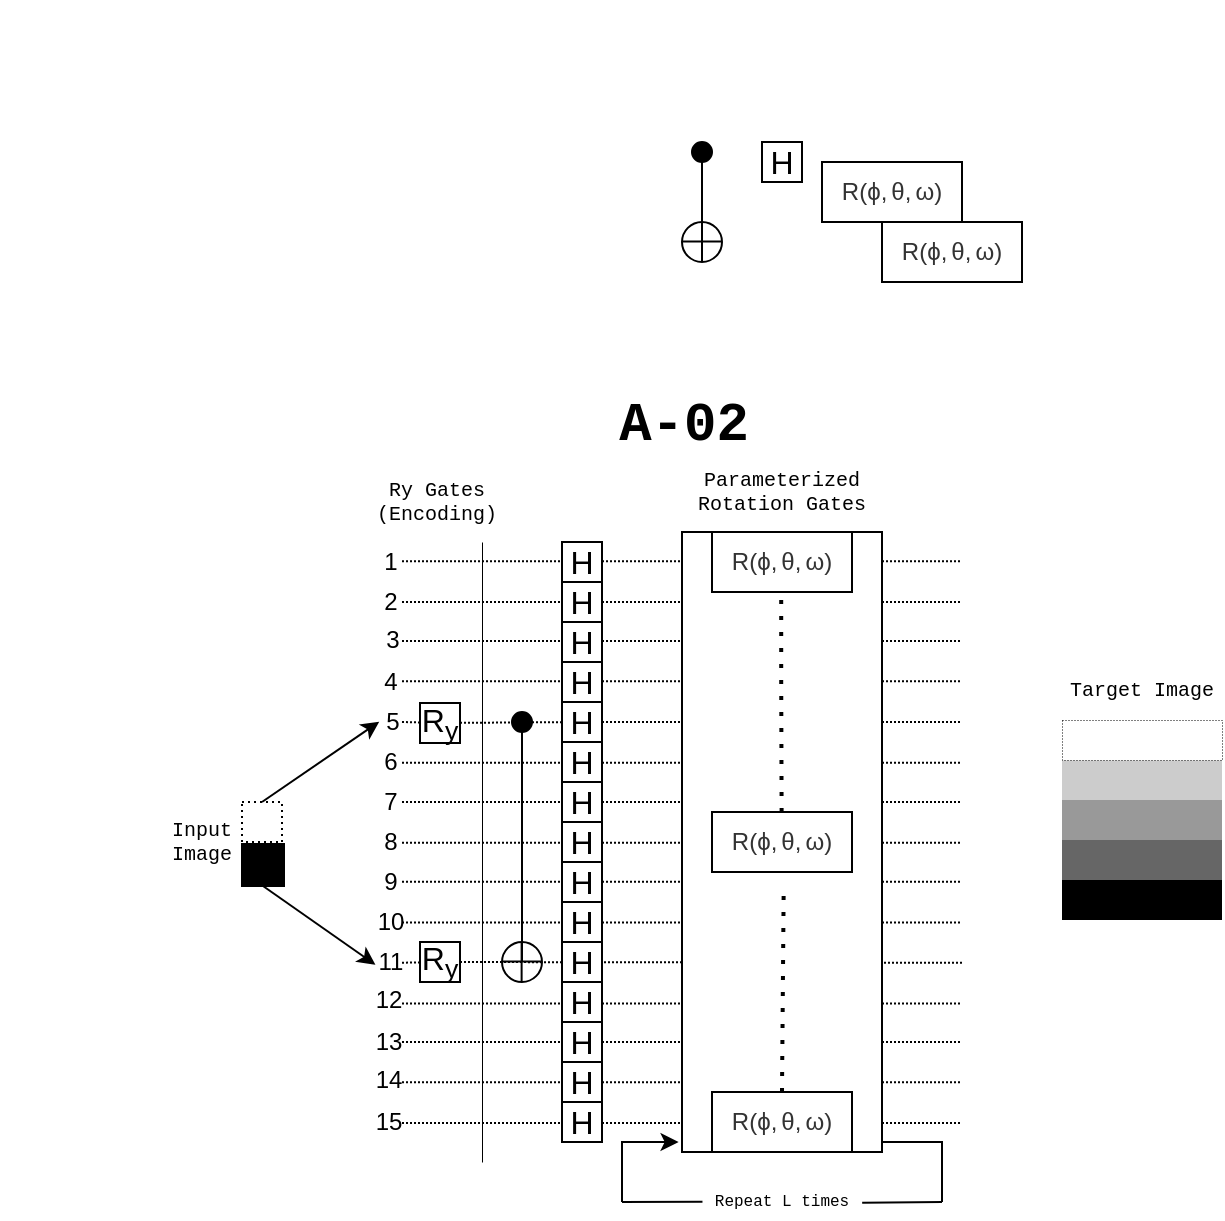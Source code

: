 <mxfile version="22.1.4" type="github">
  <diagram name="Page-1" id="3_SZhPXyhLZ41nryWoxp">
    <mxGraphModel dx="830" dy="563" grid="1" gridSize="10" guides="1" tooltips="1" connect="0" arrows="0" fold="1" page="1" pageScale="1" pageWidth="3300" pageHeight="2339" math="0" shadow="0">
      <root>
        <mxCell id="0" />
        <mxCell id="1" parent="0" />
        <mxCell id="hM2QUH2dccZRRM58M-V_-157" value="" style="endArrow=none;html=1;rounded=0;dashed=1;dashPattern=1 1;editable=0;movable=0;resizable=0;rotatable=0;deletable=0;locked=1;connectable=0;" edge="1" parent="1">
          <mxGeometry width="50" height="50" relative="1" as="geometry">
            <mxPoint x="200" y="339.6" as="sourcePoint" />
            <mxPoint x="480" y="339.6" as="targetPoint" />
          </mxGeometry>
        </mxCell>
        <mxCell id="hM2QUH2dccZRRM58M-V_-1" value="" style="whiteSpace=wrap;html=1;aspect=fixed;dashed=1;dashPattern=1 2;" vertex="1" parent="1">
          <mxGeometry x="120" y="400" width="20" height="20" as="geometry" />
        </mxCell>
        <mxCell id="hM2QUH2dccZRRM58M-V_-2" value="" style="whiteSpace=wrap;html=1;aspect=fixed;fillColor=#000000;" vertex="1" parent="1">
          <mxGeometry x="120" y="421" width="21" height="21" as="geometry" />
        </mxCell>
        <mxCell id="hM2QUH2dccZRRM58M-V_-11" value="" style="rounded=0;whiteSpace=wrap;html=1;fillColor=#666666;gradientColor=none;strokeColor=none;" vertex="1" parent="1">
          <mxGeometry x="530" y="419" width="80" height="20" as="geometry" />
        </mxCell>
        <mxCell id="hM2QUH2dccZRRM58M-V_-12" value="" style="rounded=0;whiteSpace=wrap;html=1;fillColor=#000000;strokeColor=none;" vertex="1" parent="1">
          <mxGeometry x="530" y="439" width="80" height="20" as="geometry" />
        </mxCell>
        <mxCell id="hM2QUH2dccZRRM58M-V_-13" value="" style="rounded=0;whiteSpace=wrap;html=1;fillColor=#999999;strokeColor=none;" vertex="1" parent="1">
          <mxGeometry x="530" y="399" width="80" height="20" as="geometry" />
        </mxCell>
        <mxCell id="hM2QUH2dccZRRM58M-V_-14" value="" style="rounded=0;whiteSpace=wrap;html=1;fillColor=#CCCCCC;strokeColor=none;" vertex="1" parent="1">
          <mxGeometry x="530" y="379" width="80" height="20" as="geometry" />
        </mxCell>
        <mxCell id="hM2QUH2dccZRRM58M-V_-15" value="" style="rounded=0;whiteSpace=wrap;html=1;fillColor=#FFFFFF;strokeColor=default;strokeWidth=0.5;dashed=1;dashPattern=1 2;" vertex="1" parent="1">
          <mxGeometry x="530" y="359" width="80" height="20" as="geometry" />
        </mxCell>
        <mxCell id="hM2QUH2dccZRRM58M-V_-16" value="" style="endArrow=none;html=1;rounded=0;dashed=1;dashPattern=1 1;editable=0;" edge="1" parent="1">
          <mxGeometry width="50" height="50" relative="1" as="geometry">
            <mxPoint x="200" y="279.63" as="sourcePoint" />
            <mxPoint x="480" y="279.63" as="targetPoint" />
          </mxGeometry>
        </mxCell>
        <mxCell id="hM2QUH2dccZRRM58M-V_-57" value="" style="endArrow=classic;html=1;rounded=0;exitX=0.5;exitY=0;exitDx=0;exitDy=0;entryX=-0.126;entryY=0.483;entryDx=0;entryDy=0;entryPerimeter=0;" edge="1" parent="1" source="hM2QUH2dccZRRM58M-V_-1" target="hM2QUH2dccZRRM58M-V_-140">
          <mxGeometry width="50" height="50" relative="1" as="geometry">
            <mxPoint x="130" y="334" as="sourcePoint" />
            <mxPoint x="200" y="360" as="targetPoint" />
          </mxGeometry>
        </mxCell>
        <mxCell id="hM2QUH2dccZRRM58M-V_-58" value="" style="endArrow=classic;html=1;rounded=0;exitX=0.5;exitY=1;exitDx=0;exitDy=0;entryX=-0.207;entryY=0.639;entryDx=0;entryDy=0;entryPerimeter=0;" edge="1" parent="1" source="hM2QUH2dccZRRM58M-V_-2" target="hM2QUH2dccZRRM58M-V_-146">
          <mxGeometry width="50" height="50" relative="1" as="geometry">
            <mxPoint x="140" y="344" as="sourcePoint" />
            <mxPoint x="190" y="480" as="targetPoint" />
          </mxGeometry>
        </mxCell>
        <mxCell id="hM2QUH2dccZRRM58M-V_-64" value="Ry Gates (Encoding)" style="text;html=1;strokeColor=none;fillColor=none;align=center;verticalAlign=middle;whiteSpace=wrap;rounded=0;fontSize=10;fontFamily=Courier New;" vertex="1" parent="1">
          <mxGeometry x="195" y="235" width="45" height="30" as="geometry" />
        </mxCell>
        <mxCell id="hM2QUH2dccZRRM58M-V_-71" value="" style="ellipse;whiteSpace=wrap;html=1;aspect=fixed;" vertex="1" parent="1">
          <mxGeometry x="NaN" y="NaN" width="NaN" height="10" as="geometry" />
        </mxCell>
        <mxCell id="hM2QUH2dccZRRM58M-V_-72" value="" style="ellipse;whiteSpace=wrap;html=1;aspect=fixed;fillColor=#000000;" vertex="1" parent="1">
          <mxGeometry x="255" y="355" width="10" height="10" as="geometry" />
        </mxCell>
        <mxCell id="hM2QUH2dccZRRM58M-V_-73" value="" style="ellipse;whiteSpace=wrap;html=1;aspect=fixed;" vertex="1" parent="1">
          <mxGeometry x="250" y="470" width="20" height="20" as="geometry" />
        </mxCell>
        <mxCell id="hM2QUH2dccZRRM58M-V_-74" value="" style="endArrow=none;html=1;rounded=0;dashed=1;dashPattern=1 1;editable=0;" edge="1" parent="1">
          <mxGeometry width="50" height="50" relative="1" as="geometry">
            <mxPoint x="200" y="300" as="sourcePoint" />
            <mxPoint x="480" y="300" as="targetPoint" />
          </mxGeometry>
        </mxCell>
        <mxCell id="hM2QUH2dccZRRM58M-V_-75" value="" style="endArrow=none;html=1;rounded=0;dashed=1;dashPattern=1 1;editable=0;" edge="1" parent="1">
          <mxGeometry width="50" height="50" relative="1" as="geometry">
            <mxPoint x="200" y="319.48" as="sourcePoint" />
            <mxPoint x="480" y="319.48" as="targetPoint" />
          </mxGeometry>
        </mxCell>
        <mxCell id="hM2QUH2dccZRRM58M-V_-81" value="" style="endArrow=none;html=1;rounded=0;dashed=1;dashPattern=1 1;editable=0;" edge="1" parent="1" source="hM2QUH2dccZRRM58M-V_-122">
          <mxGeometry width="50" height="50" relative="1" as="geometry">
            <mxPoint x="200" y="360" as="sourcePoint" />
            <mxPoint x="480" y="360" as="targetPoint" />
          </mxGeometry>
        </mxCell>
        <mxCell id="hM2QUH2dccZRRM58M-V_-82" value="" style="endArrow=none;html=1;rounded=0;dashed=1;dashPattern=1 1;editable=0;" edge="1" parent="1">
          <mxGeometry width="50" height="50" relative="1" as="geometry">
            <mxPoint x="200" y="380.37" as="sourcePoint" />
            <mxPoint x="480" y="380.37" as="targetPoint" />
          </mxGeometry>
        </mxCell>
        <mxCell id="hM2QUH2dccZRRM58M-V_-93" value="" style="endArrow=none;html=1;rounded=0;dashed=1;dashPattern=1 1;editable=0;" edge="1" parent="1">
          <mxGeometry width="50" height="50" relative="1" as="geometry">
            <mxPoint x="200" y="400" as="sourcePoint" />
            <mxPoint x="480" y="400" as="targetPoint" />
          </mxGeometry>
        </mxCell>
        <mxCell id="hM2QUH2dccZRRM58M-V_-94" value="" style="endArrow=none;html=1;rounded=0;dashed=1;dashPattern=1 1;editable=0;" edge="1" parent="1">
          <mxGeometry width="50" height="50" relative="1" as="geometry">
            <mxPoint x="200" y="420.37" as="sourcePoint" />
            <mxPoint x="480" y="420.37" as="targetPoint" />
          </mxGeometry>
        </mxCell>
        <mxCell id="hM2QUH2dccZRRM58M-V_-95" value="" style="endArrow=none;html=1;rounded=0;dashed=1;dashPattern=1 1;editable=0;" edge="1" parent="1">
          <mxGeometry width="50" height="50" relative="1" as="geometry">
            <mxPoint x="200" y="439.85" as="sourcePoint" />
            <mxPoint x="480" y="439.85" as="targetPoint" />
          </mxGeometry>
        </mxCell>
        <mxCell id="hM2QUH2dccZRRM58M-V_-96" value="" style="endArrow=none;html=1;rounded=0;dashed=1;dashPattern=1 1;editable=0;" edge="1" parent="1">
          <mxGeometry width="50" height="50" relative="1" as="geometry">
            <mxPoint x="200" y="460.22" as="sourcePoint" />
            <mxPoint x="480" y="460.22" as="targetPoint" />
          </mxGeometry>
        </mxCell>
        <mxCell id="hM2QUH2dccZRRM58M-V_-97" value="" style="endArrow=none;html=1;rounded=0;dashed=1;dashPattern=1 1;editable=0;" edge="1" parent="1" source="hM2QUH2dccZRRM58M-V_-153">
          <mxGeometry width="50" height="50" relative="1" as="geometry">
            <mxPoint x="200" y="480.37" as="sourcePoint" />
            <mxPoint x="480" y="480.37" as="targetPoint" />
          </mxGeometry>
        </mxCell>
        <mxCell id="hM2QUH2dccZRRM58M-V_-98" value="" style="endArrow=none;html=1;rounded=0;dashed=1;dashPattern=1 1;editable=0;" edge="1" parent="1">
          <mxGeometry width="50" height="50" relative="1" as="geometry">
            <mxPoint x="200" y="500.74" as="sourcePoint" />
            <mxPoint x="480" y="500.74" as="targetPoint" />
          </mxGeometry>
        </mxCell>
        <mxCell id="hM2QUH2dccZRRM58M-V_-99" value="" style="endArrow=none;html=1;rounded=0;dashed=1;dashPattern=1 1;editable=0;" edge="1" parent="1">
          <mxGeometry width="50" height="50" relative="1" as="geometry">
            <mxPoint x="200" y="520" as="sourcePoint" />
            <mxPoint x="480" y="520" as="targetPoint" />
          </mxGeometry>
        </mxCell>
        <mxCell id="hM2QUH2dccZRRM58M-V_-100" value="" style="endArrow=none;html=1;rounded=0;dashed=1;dashPattern=1 1;editable=0;" edge="1" parent="1">
          <mxGeometry width="50" height="50" relative="1" as="geometry">
            <mxPoint x="200" y="540.15" as="sourcePoint" />
            <mxPoint x="480" y="540.15" as="targetPoint" />
          </mxGeometry>
        </mxCell>
        <mxCell id="hM2QUH2dccZRRM58M-V_-101" value="" style="endArrow=none;html=1;rounded=0;dashed=1;dashPattern=1 1;editable=0;" edge="1" parent="1">
          <mxGeometry width="50" height="50" relative="1" as="geometry">
            <mxPoint x="200" y="560.52" as="sourcePoint" />
            <mxPoint x="480" y="560.52" as="targetPoint" />
          </mxGeometry>
        </mxCell>
        <mxCell id="hM2QUH2dccZRRM58M-V_-102" value="" style="endArrow=none;html=1;rounded=0;" edge="1" parent="1">
          <mxGeometry width="50" height="50" relative="1" as="geometry">
            <mxPoint x="250" y="479.8" as="sourcePoint" />
            <mxPoint x="270" y="479.8" as="targetPoint" />
          </mxGeometry>
        </mxCell>
        <mxCell id="hM2QUH2dccZRRM58M-V_-104" value="" style="endArrow=none;html=1;rounded=0;" edge="1" parent="1">
          <mxGeometry width="50" height="50" relative="1" as="geometry">
            <mxPoint x="259.81" y="490" as="sourcePoint" />
            <mxPoint x="259.81" y="470" as="targetPoint" />
          </mxGeometry>
        </mxCell>
        <mxCell id="hM2QUH2dccZRRM58M-V_-105" value="" style="endArrow=none;html=1;rounded=0;" edge="1" parent="1">
          <mxGeometry width="50" height="50" relative="1" as="geometry">
            <mxPoint x="260" y="480" as="sourcePoint" />
            <mxPoint x="260" y="365" as="targetPoint" />
          </mxGeometry>
        </mxCell>
        <mxCell id="hM2QUH2dccZRRM58M-V_-111" value="" style="ellipse;whiteSpace=wrap;html=1;aspect=fixed;fillColor=#000000;" vertex="1" parent="1">
          <mxGeometry x="345" y="70" width="10" height="10" as="geometry" />
        </mxCell>
        <mxCell id="hM2QUH2dccZRRM58M-V_-112" value="" style="ellipse;whiteSpace=wrap;html=1;aspect=fixed;" vertex="1" parent="1">
          <mxGeometry x="340" y="110" width="20" height="20" as="geometry" />
        </mxCell>
        <mxCell id="hM2QUH2dccZRRM58M-V_-113" value="" style="endArrow=none;html=1;rounded=0;" edge="1" parent="1">
          <mxGeometry width="50" height="50" relative="1" as="geometry">
            <mxPoint x="340" y="119.8" as="sourcePoint" />
            <mxPoint x="360" y="119.8" as="targetPoint" />
          </mxGeometry>
        </mxCell>
        <mxCell id="hM2QUH2dccZRRM58M-V_-114" value="" style="endArrow=none;html=1;rounded=0;" edge="1" parent="1">
          <mxGeometry width="50" height="50" relative="1" as="geometry">
            <mxPoint x="350" y="130" as="sourcePoint" />
            <mxPoint x="350" y="110" as="targetPoint" />
          </mxGeometry>
        </mxCell>
        <mxCell id="hM2QUH2dccZRRM58M-V_-115" value="" style="endArrow=none;html=1;rounded=0;" edge="1" parent="1" target="hM2QUH2dccZRRM58M-V_-111">
          <mxGeometry width="50" height="50" relative="1" as="geometry">
            <mxPoint x="350" y="110" as="sourcePoint" />
            <mxPoint x="370" y="90" as="targetPoint" />
          </mxGeometry>
        </mxCell>
        <mxCell id="hM2QUH2dccZRRM58M-V_-116" value="&lt;font style=&quot;font-size: 16px;&quot;&gt;H&lt;/font&gt;" style="whiteSpace=wrap;html=1;aspect=fixed;fontSize=16;" vertex="1" parent="1">
          <mxGeometry x="380" y="70" width="20" height="20" as="geometry" />
        </mxCell>
        <mxCell id="hM2QUH2dccZRRM58M-V_-117" value="&lt;font style=&quot;font-size: 16px;&quot;&gt;H&lt;/font&gt;" style="whiteSpace=wrap;html=1;aspect=fixed;fontSize=16;" vertex="1" parent="1">
          <mxGeometry x="280" y="270" width="20" height="20" as="geometry" />
        </mxCell>
        <mxCell id="hM2QUH2dccZRRM58M-V_-118" value="&lt;font style=&quot;font-size: 16px;&quot;&gt;H&lt;/font&gt;" style="whiteSpace=wrap;html=1;aspect=fixed;fontSize=16;" vertex="1" parent="1">
          <mxGeometry x="280" y="290" width="20" height="20" as="geometry" />
        </mxCell>
        <mxCell id="hM2QUH2dccZRRM58M-V_-119" value="&lt;font style=&quot;font-size: 16px;&quot;&gt;H&lt;/font&gt;" style="whiteSpace=wrap;html=1;aspect=fixed;fontSize=16;" vertex="1" parent="1">
          <mxGeometry x="280" y="310" width="20" height="20" as="geometry" />
        </mxCell>
        <mxCell id="hM2QUH2dccZRRM58M-V_-120" value="&lt;font style=&quot;font-size: 16px;&quot;&gt;H&lt;/font&gt;" style="whiteSpace=wrap;html=1;aspect=fixed;fontSize=16;" vertex="1" parent="1">
          <mxGeometry x="280" y="330" width="20" height="20" as="geometry" />
        </mxCell>
        <mxCell id="hM2QUH2dccZRRM58M-V_-121" value="&lt;font style=&quot;font-size: 16px;&quot;&gt;H&lt;/font&gt;" style="whiteSpace=wrap;html=1;aspect=fixed;fontSize=16;" vertex="1" parent="1">
          <mxGeometry x="280" y="370" width="20" height="20" as="geometry" />
        </mxCell>
        <mxCell id="hM2QUH2dccZRRM58M-V_-123" value="" style="endArrow=none;html=1;rounded=0;dashed=1;dashPattern=1 1;editable=0;" edge="1" parent="1" source="hM2QUH2dccZRRM58M-V_-151" target="hM2QUH2dccZRRM58M-V_-122">
          <mxGeometry width="50" height="50" relative="1" as="geometry">
            <mxPoint x="200" y="360" as="sourcePoint" />
            <mxPoint x="480" y="360" as="targetPoint" />
          </mxGeometry>
        </mxCell>
        <mxCell id="hM2QUH2dccZRRM58M-V_-122" value="&lt;font style=&quot;font-size: 16px;&quot;&gt;H&lt;/font&gt;" style="whiteSpace=wrap;html=1;aspect=fixed;fontSize=16;" vertex="1" parent="1">
          <mxGeometry x="280" y="350" width="20" height="20" as="geometry" />
        </mxCell>
        <mxCell id="hM2QUH2dccZRRM58M-V_-124" value="&lt;font style=&quot;font-size: 16px;&quot;&gt;H&lt;/font&gt;" style="whiteSpace=wrap;html=1;aspect=fixed;fontSize=16;" vertex="1" parent="1">
          <mxGeometry x="280" y="390" width="20" height="20" as="geometry" />
        </mxCell>
        <mxCell id="hM2QUH2dccZRRM58M-V_-125" value="&lt;font style=&quot;font-size: 16px;&quot;&gt;H&lt;/font&gt;" style="whiteSpace=wrap;html=1;aspect=fixed;fontSize=16;" vertex="1" parent="1">
          <mxGeometry x="280" y="410" width="20" height="20" as="geometry" />
        </mxCell>
        <mxCell id="hM2QUH2dccZRRM58M-V_-126" value="&lt;font style=&quot;font-size: 16px;&quot;&gt;H&lt;/font&gt;" style="whiteSpace=wrap;html=1;aspect=fixed;fontSize=16;" vertex="1" parent="1">
          <mxGeometry x="280" y="430" width="20" height="20" as="geometry" />
        </mxCell>
        <mxCell id="hM2QUH2dccZRRM58M-V_-127" value="&lt;font style=&quot;font-size: 16px;&quot;&gt;H&lt;/font&gt;" style="whiteSpace=wrap;html=1;aspect=fixed;fontSize=16;" vertex="1" parent="1">
          <mxGeometry x="280" y="450" width="20" height="20" as="geometry" />
        </mxCell>
        <mxCell id="hM2QUH2dccZRRM58M-V_-128" value="&lt;font style=&quot;font-size: 16px;&quot;&gt;H&lt;/font&gt;" style="whiteSpace=wrap;html=1;aspect=fixed;fontSize=16;" vertex="1" parent="1">
          <mxGeometry x="280" y="490" width="20" height="20" as="geometry" />
        </mxCell>
        <mxCell id="hM2QUH2dccZRRM58M-V_-129" value="&lt;font style=&quot;font-size: 16px;&quot;&gt;H&lt;/font&gt;" style="whiteSpace=wrap;html=1;aspect=fixed;fontSize=16;" vertex="1" parent="1">
          <mxGeometry x="280" y="470" width="20" height="20" as="geometry" />
        </mxCell>
        <mxCell id="hM2QUH2dccZRRM58M-V_-130" value="&lt;font style=&quot;font-size: 16px;&quot;&gt;H&lt;/font&gt;" style="whiteSpace=wrap;html=1;aspect=fixed;fontSize=16;" vertex="1" parent="1">
          <mxGeometry x="280" y="510" width="20" height="20" as="geometry" />
        </mxCell>
        <mxCell id="hM2QUH2dccZRRM58M-V_-131" value="&lt;font style=&quot;font-size: 16px;&quot;&gt;H&lt;/font&gt;" style="whiteSpace=wrap;html=1;aspect=fixed;fontSize=16;" vertex="1" parent="1">
          <mxGeometry x="280" y="550" width="20" height="20" as="geometry" />
        </mxCell>
        <mxCell id="hM2QUH2dccZRRM58M-V_-132" value="&lt;font style=&quot;font-size: 16px;&quot;&gt;H&lt;/font&gt;" style="whiteSpace=wrap;html=1;aspect=fixed;fontSize=16;" vertex="1" parent="1">
          <mxGeometry x="280" y="530" width="20" height="20" as="geometry" />
        </mxCell>
        <mxCell id="hM2QUH2dccZRRM58M-V_-133" value="" style="rounded=0;whiteSpace=wrap;html=1;" vertex="1" parent="1">
          <mxGeometry x="340" y="265" width="100" height="310" as="geometry" />
        </mxCell>
        <mxCell id="hM2QUH2dccZRRM58M-V_-134" value="Parameterized Rotation Gates" style="text;html=1;strokeColor=none;fillColor=none;align=center;verticalAlign=middle;whiteSpace=wrap;rounded=0;fontSize=10;fontFamily=Courier New;" vertex="1" parent="1">
          <mxGeometry x="340" y="230" width="100" height="30" as="geometry" />
        </mxCell>
        <mxCell id="hM2QUH2dccZRRM58M-V_-135" value="&lt;font face=&quot;Courier New&quot; style=&quot;font-size: 27px;&quot;&gt;A-02&lt;/font&gt;" style="text;html=1;strokeColor=none;fillColor=none;align=center;verticalAlign=middle;whiteSpace=wrap;rounded=0;fontStyle=1" vertex="1" parent="1">
          <mxGeometry x="201" y="197" width="280" height="30" as="geometry" />
        </mxCell>
        <mxCell id="hM2QUH2dccZRRM58M-V_-136" value="1" style="text;html=1;strokeColor=none;fillColor=none;align=center;verticalAlign=middle;whiteSpace=wrap;rounded=0;" vertex="1" parent="1">
          <mxGeometry x="189" y="275" width="11" height="10" as="geometry" />
        </mxCell>
        <mxCell id="hM2QUH2dccZRRM58M-V_-137" value="2" style="text;html=1;strokeColor=none;fillColor=none;align=center;verticalAlign=middle;whiteSpace=wrap;rounded=0;" vertex="1" parent="1">
          <mxGeometry x="189" y="295" width="11" height="10" as="geometry" />
        </mxCell>
        <mxCell id="hM2QUH2dccZRRM58M-V_-138" value="3" style="text;html=1;strokeColor=none;fillColor=none;align=center;verticalAlign=middle;whiteSpace=wrap;rounded=0;" vertex="1" parent="1">
          <mxGeometry x="190" y="314" width="11" height="10" as="geometry" />
        </mxCell>
        <mxCell id="hM2QUH2dccZRRM58M-V_-139" value="4" style="text;html=1;strokeColor=none;fillColor=none;align=center;verticalAlign=middle;whiteSpace=wrap;rounded=0;" vertex="1" parent="1">
          <mxGeometry x="189" y="335" width="11" height="10" as="geometry" />
        </mxCell>
        <mxCell id="hM2QUH2dccZRRM58M-V_-140" value="5" style="text;html=1;strokeColor=none;fillColor=none;align=center;verticalAlign=middle;whiteSpace=wrap;rounded=0;" vertex="1" parent="1">
          <mxGeometry x="190" y="355" width="11" height="10" as="geometry" />
        </mxCell>
        <mxCell id="hM2QUH2dccZRRM58M-V_-141" value="6" style="text;html=1;strokeColor=none;fillColor=none;align=center;verticalAlign=middle;whiteSpace=wrap;rounded=0;" vertex="1" parent="1">
          <mxGeometry x="189" y="375" width="11" height="10" as="geometry" />
        </mxCell>
        <mxCell id="hM2QUH2dccZRRM58M-V_-142" value="7" style="text;html=1;strokeColor=none;fillColor=none;align=center;verticalAlign=middle;whiteSpace=wrap;rounded=0;" vertex="1" parent="1">
          <mxGeometry x="189" y="395" width="11" height="10" as="geometry" />
        </mxCell>
        <mxCell id="hM2QUH2dccZRRM58M-V_-143" value="8" style="text;html=1;strokeColor=none;fillColor=none;align=center;verticalAlign=middle;whiteSpace=wrap;rounded=0;" vertex="1" parent="1">
          <mxGeometry x="189" y="415" width="11" height="10" as="geometry" />
        </mxCell>
        <mxCell id="hM2QUH2dccZRRM58M-V_-144" value="9" style="text;html=1;strokeColor=none;fillColor=none;align=center;verticalAlign=middle;whiteSpace=wrap;rounded=0;" vertex="1" parent="1">
          <mxGeometry x="189" y="435" width="11" height="10" as="geometry" />
        </mxCell>
        <mxCell id="hM2QUH2dccZRRM58M-V_-145" value="10" style="text;html=1;strokeColor=none;fillColor=none;align=center;verticalAlign=middle;whiteSpace=wrap;rounded=0;" vertex="1" parent="1">
          <mxGeometry x="189" y="455" width="11" height="10" as="geometry" />
        </mxCell>
        <mxCell id="hM2QUH2dccZRRM58M-V_-146" value="11" style="text;html=1;strokeColor=none;fillColor=none;align=center;verticalAlign=middle;whiteSpace=wrap;rounded=0;" vertex="1" parent="1">
          <mxGeometry x="189" y="475" width="11" height="10" as="geometry" />
        </mxCell>
        <mxCell id="hM2QUH2dccZRRM58M-V_-147" value="12" style="text;html=1;strokeColor=none;fillColor=none;align=center;verticalAlign=middle;whiteSpace=wrap;rounded=0;" vertex="1" parent="1">
          <mxGeometry x="188" y="494" width="11" height="10" as="geometry" />
        </mxCell>
        <mxCell id="hM2QUH2dccZRRM58M-V_-148" value="13" style="text;html=1;strokeColor=none;fillColor=none;align=center;verticalAlign=middle;whiteSpace=wrap;rounded=0;" vertex="1" parent="1">
          <mxGeometry x="188" y="515" width="11" height="10" as="geometry" />
        </mxCell>
        <mxCell id="hM2QUH2dccZRRM58M-V_-149" value="14" style="text;html=1;strokeColor=none;fillColor=none;align=center;verticalAlign=middle;whiteSpace=wrap;rounded=0;" vertex="1" parent="1">
          <mxGeometry x="188" y="534" width="11" height="10" as="geometry" />
        </mxCell>
        <mxCell id="hM2QUH2dccZRRM58M-V_-150" value="15" style="text;html=1;strokeColor=none;fillColor=none;align=center;verticalAlign=middle;whiteSpace=wrap;rounded=0;" vertex="1" parent="1">
          <mxGeometry x="188" y="555" width="11" height="10" as="geometry" />
        </mxCell>
        <mxCell id="hM2QUH2dccZRRM58M-V_-152" value="" style="endArrow=none;html=1;rounded=0;dashed=1;dashPattern=1 1;editable=0;" edge="1" parent="1" target="hM2QUH2dccZRRM58M-V_-151">
          <mxGeometry width="50" height="50" relative="1" as="geometry">
            <mxPoint x="200" y="360" as="sourcePoint" />
            <mxPoint x="334" y="360" as="targetPoint" />
          </mxGeometry>
        </mxCell>
        <mxCell id="hM2QUH2dccZRRM58M-V_-151" value="&lt;font style=&quot;font-size: 16px;&quot;&gt;R&lt;sub&gt;y&lt;/sub&gt;&lt;/font&gt;" style="whiteSpace=wrap;html=1;aspect=fixed;fontSize=16;" vertex="1" parent="1">
          <mxGeometry x="209" y="350.5" width="20" height="20" as="geometry" />
        </mxCell>
        <mxCell id="hM2QUH2dccZRRM58M-V_-154" value="" style="endArrow=none;html=1;rounded=0;dashed=1;dashPattern=1 1;editable=0;" edge="1" parent="1" target="hM2QUH2dccZRRM58M-V_-153">
          <mxGeometry width="50" height="50" relative="1" as="geometry">
            <mxPoint x="200" y="480.37" as="sourcePoint" />
            <mxPoint x="480" y="480.37" as="targetPoint" />
          </mxGeometry>
        </mxCell>
        <mxCell id="hM2QUH2dccZRRM58M-V_-153" value="&lt;font style=&quot;font-size: 16px;&quot;&gt;R&lt;sub&gt;y&lt;/sub&gt;&lt;/font&gt;" style="whiteSpace=wrap;html=1;aspect=fixed;fontSize=16;" vertex="1" parent="1">
          <mxGeometry x="209" y="470" width="20" height="20" as="geometry" />
        </mxCell>
        <mxCell id="hM2QUH2dccZRRM58M-V_-160" value="&lt;font style=&quot;font-size: 12px;&quot;&gt;&lt;span style=&quot;border-color: var(--border-color); font-family: Helvetica; font-style: normal; font-variant-ligatures: normal; font-variant-caps: normal; font-weight: 400; letter-spacing: normal; orphans: 2; text-indent: 0px; text-transform: none; widows: 2; word-spacing: 0px; -webkit-text-stroke-width: 0px; text-decoration-thickness: initial; text-decoration-style: initial; text-decoration-color: initial; display: inline-block; text-align: left; color: rgb(51, 51, 51); background-color: rgb(255, 255, 255); box-sizing: content-box !important;&quot; class=&quot;mjx-mo&quot; id=&quot;MJXc-Node-8&quot;&gt;&lt;span style=&quot;border-color: var(--border-color); display: block; padding-top: 0.451em; padding-bottom: 0.619em; box-sizing: content-box !important;&quot; class=&quot;mjx-char MJXc-TeX-main-R&quot;&gt;R(&lt;/span&gt;&lt;/span&gt;&lt;span style=&quot;border-color: var(--border-color); font-family: Helvetica; font-style: normal; font-variant-ligatures: normal; font-variant-caps: normal; font-weight: 400; letter-spacing: normal; orphans: 2; text-indent: 0px; text-transform: none; widows: 2; word-spacing: 0px; -webkit-text-stroke-width: 0px; text-decoration-thickness: initial; text-decoration-style: initial; text-decoration-color: initial; display: inline-block; text-align: left; color: rgb(51, 51, 51); background-color: rgb(255, 255, 255); box-sizing: content-box !important;&quot; class=&quot;mjx-mi&quot; id=&quot;MJXc-Node-9&quot;&gt;&lt;span style=&quot;border-color: var(--border-color); display: block; padding-top: 0.451em; padding-bottom: 0.507em; box-sizing: content-box !important;&quot; class=&quot;mjx-char MJXc-TeX-math-I&quot;&gt;ϕ&lt;/span&gt;&lt;/span&gt;&lt;span style=&quot;border-color: var(--border-color); font-family: Helvetica; font-style: normal; font-variant-ligatures: normal; font-variant-caps: normal; font-weight: 400; letter-spacing: normal; orphans: 2; text-indent: 0px; text-transform: none; widows: 2; word-spacing: 0px; -webkit-text-stroke-width: 0px; text-decoration-thickness: initial; text-decoration-style: initial; text-decoration-color: initial; display: inline-block; text-align: left; color: rgb(51, 51, 51); background-color: rgb(255, 255, 255); box-sizing: content-box !important;&quot; class=&quot;mjx-mo&quot; id=&quot;MJXc-Node-10&quot;&gt;&lt;span style=&quot;border-color: var(--border-color); display: block; margin-top: -0.165em; padding-bottom: 0.563em; box-sizing: content-box !important;&quot; class=&quot;mjx-char MJXc-TeX-main-R&quot;&gt;,&lt;/span&gt;&lt;/span&gt;&lt;span style=&quot;border-color: var(--border-color); font-family: Helvetica; font-style: normal; font-variant-ligatures: normal; font-variant-caps: normal; font-weight: 400; letter-spacing: normal; orphans: 2; text-indent: 0px; text-transform: none; widows: 2; word-spacing: 0px; -webkit-text-stroke-width: 0px; text-decoration-thickness: initial; text-decoration-style: initial; text-decoration-color: initial; display: inline-block; text-align: left; margin-left: 0.167em; color: rgb(51, 51, 51); background-color: rgb(255, 255, 255); box-sizing: content-box !important;&quot; class=&quot;mjx-mi MJXc-space1&quot; id=&quot;MJXc-Node-11&quot;&gt;&lt;span style=&quot;border-color: var(--border-color); display: block; padding-top: 0.507em; padding-bottom: 0.283em; box-sizing: content-box !important;&quot; class=&quot;mjx-char MJXc-TeX-math-I&quot;&gt;θ&lt;/span&gt;&lt;/span&gt;&lt;span style=&quot;border-color: var(--border-color); font-family: Helvetica; font-style: normal; font-variant-ligatures: normal; font-variant-caps: normal; font-weight: 400; letter-spacing: normal; orphans: 2; text-indent: 0px; text-transform: none; widows: 2; word-spacing: 0px; -webkit-text-stroke-width: 0px; text-decoration-thickness: initial; text-decoration-style: initial; text-decoration-color: initial; display: inline-block; text-align: left; color: rgb(51, 51, 51); background-color: rgb(255, 255, 255); box-sizing: content-box !important;&quot; class=&quot;mjx-mo&quot; id=&quot;MJXc-Node-12&quot;&gt;&lt;span style=&quot;border-color: var(--border-color); display: block; margin-top: -0.165em; padding-bottom: 0.563em; box-sizing: content-box !important;&quot; class=&quot;mjx-char MJXc-TeX-main-R&quot;&gt;,&lt;/span&gt;&lt;/span&gt;&lt;span style=&quot;border-color: var(--border-color); font-family: Helvetica; font-style: normal; font-variant-ligatures: normal; font-variant-caps: normal; font-weight: 400; letter-spacing: normal; orphans: 2; text-indent: 0px; text-transform: none; widows: 2; word-spacing: 0px; -webkit-text-stroke-width: 0px; text-decoration-thickness: initial; text-decoration-style: initial; text-decoration-color: initial; display: inline-block; text-align: left; margin-left: 0.167em; color: rgb(51, 51, 51); background-color: rgb(255, 255, 255); box-sizing: content-box !important;&quot; class=&quot;mjx-mi MJXc-space1&quot; id=&quot;MJXc-Node-13&quot;&gt;&lt;span style=&quot;border-color: var(--border-color); display: block; padding-top: 0.227em; padding-bottom: 0.283em; box-sizing: content-box !important;&quot; class=&quot;mjx-char MJXc-TeX-math-I&quot;&gt;ω&lt;/span&gt;&lt;/span&gt;&lt;span style=&quot;border-color: var(--border-color); font-family: Helvetica; font-style: normal; font-variant-ligatures: normal; font-variant-caps: normal; font-weight: 400; letter-spacing: normal; orphans: 2; text-indent: 0px; text-transform: none; widows: 2; word-spacing: 0px; -webkit-text-stroke-width: 0px; text-decoration-thickness: initial; text-decoration-style: initial; text-decoration-color: initial; display: inline-block; text-align: left; color: rgb(51, 51, 51); background-color: rgb(255, 255, 255); box-sizing: content-box !important;&quot; class=&quot;mjx-mo&quot; id=&quot;MJXc-Node-14&quot;&gt;&lt;span style=&quot;border-color: var(--border-color); display: block; padding-top: 0.451em; padding-bottom: 0.619em; box-sizing: content-box !important;&quot; class=&quot;mjx-char MJXc-TeX-main-R&quot;&gt;)&lt;/span&gt;&lt;/span&gt;&lt;/font&gt;" style="rounded=0;whiteSpace=wrap;html=1;" vertex="1" parent="1">
          <mxGeometry x="355" y="265" width="70" height="30" as="geometry" />
        </mxCell>
        <mxCell id="hM2QUH2dccZRRM58M-V_-161" value="&lt;font style=&quot;font-size: 12px;&quot;&gt;&lt;span style=&quot;border-color: var(--border-color); font-family: Helvetica; font-style: normal; font-variant-ligatures: normal; font-variant-caps: normal; font-weight: 400; letter-spacing: normal; orphans: 2; text-indent: 0px; text-transform: none; widows: 2; word-spacing: 0px; -webkit-text-stroke-width: 0px; text-decoration-thickness: initial; text-decoration-style: initial; text-decoration-color: initial; display: inline-block; text-align: left; color: rgb(51, 51, 51); background-color: rgb(255, 255, 255); box-sizing: content-box !important;&quot; class=&quot;mjx-mo&quot; id=&quot;MJXc-Node-8&quot;&gt;&lt;span style=&quot;border-color: var(--border-color); display: block; padding-top: 0.451em; padding-bottom: 0.619em; box-sizing: content-box !important;&quot; class=&quot;mjx-char MJXc-TeX-main-R&quot;&gt;R(&lt;/span&gt;&lt;/span&gt;&lt;span style=&quot;border-color: var(--border-color); font-family: Helvetica; font-style: normal; font-variant-ligatures: normal; font-variant-caps: normal; font-weight: 400; letter-spacing: normal; orphans: 2; text-indent: 0px; text-transform: none; widows: 2; word-spacing: 0px; -webkit-text-stroke-width: 0px; text-decoration-thickness: initial; text-decoration-style: initial; text-decoration-color: initial; display: inline-block; text-align: left; color: rgb(51, 51, 51); background-color: rgb(255, 255, 255); box-sizing: content-box !important;&quot; class=&quot;mjx-mi&quot; id=&quot;MJXc-Node-9&quot;&gt;&lt;span style=&quot;border-color: var(--border-color); display: block; padding-top: 0.451em; padding-bottom: 0.507em; box-sizing: content-box !important;&quot; class=&quot;mjx-char MJXc-TeX-math-I&quot;&gt;ϕ&lt;/span&gt;&lt;/span&gt;&lt;span style=&quot;border-color: var(--border-color); font-family: Helvetica; font-style: normal; font-variant-ligatures: normal; font-variant-caps: normal; font-weight: 400; letter-spacing: normal; orphans: 2; text-indent: 0px; text-transform: none; widows: 2; word-spacing: 0px; -webkit-text-stroke-width: 0px; text-decoration-thickness: initial; text-decoration-style: initial; text-decoration-color: initial; display: inline-block; text-align: left; color: rgb(51, 51, 51); background-color: rgb(255, 255, 255); box-sizing: content-box !important;&quot; class=&quot;mjx-mo&quot; id=&quot;MJXc-Node-10&quot;&gt;&lt;span style=&quot;border-color: var(--border-color); display: block; margin-top: -0.165em; padding-bottom: 0.563em; box-sizing: content-box !important;&quot; class=&quot;mjx-char MJXc-TeX-main-R&quot;&gt;,&lt;/span&gt;&lt;/span&gt;&lt;span style=&quot;border-color: var(--border-color); font-family: Helvetica; font-style: normal; font-variant-ligatures: normal; font-variant-caps: normal; font-weight: 400; letter-spacing: normal; orphans: 2; text-indent: 0px; text-transform: none; widows: 2; word-spacing: 0px; -webkit-text-stroke-width: 0px; text-decoration-thickness: initial; text-decoration-style: initial; text-decoration-color: initial; display: inline-block; text-align: left; margin-left: 0.167em; color: rgb(51, 51, 51); background-color: rgb(255, 255, 255); box-sizing: content-box !important;&quot; class=&quot;mjx-mi MJXc-space1&quot; id=&quot;MJXc-Node-11&quot;&gt;&lt;span style=&quot;border-color: var(--border-color); display: block; padding-top: 0.507em; padding-bottom: 0.283em; box-sizing: content-box !important;&quot; class=&quot;mjx-char MJXc-TeX-math-I&quot;&gt;θ&lt;/span&gt;&lt;/span&gt;&lt;span style=&quot;border-color: var(--border-color); font-family: Helvetica; font-style: normal; font-variant-ligatures: normal; font-variant-caps: normal; font-weight: 400; letter-spacing: normal; orphans: 2; text-indent: 0px; text-transform: none; widows: 2; word-spacing: 0px; -webkit-text-stroke-width: 0px; text-decoration-thickness: initial; text-decoration-style: initial; text-decoration-color: initial; display: inline-block; text-align: left; color: rgb(51, 51, 51); background-color: rgb(255, 255, 255); box-sizing: content-box !important;&quot; class=&quot;mjx-mo&quot; id=&quot;MJXc-Node-12&quot;&gt;&lt;span style=&quot;border-color: var(--border-color); display: block; margin-top: -0.165em; padding-bottom: 0.563em; box-sizing: content-box !important;&quot; class=&quot;mjx-char MJXc-TeX-main-R&quot;&gt;,&lt;/span&gt;&lt;/span&gt;&lt;span style=&quot;border-color: var(--border-color); font-family: Helvetica; font-style: normal; font-variant-ligatures: normal; font-variant-caps: normal; font-weight: 400; letter-spacing: normal; orphans: 2; text-indent: 0px; text-transform: none; widows: 2; word-spacing: 0px; -webkit-text-stroke-width: 0px; text-decoration-thickness: initial; text-decoration-style: initial; text-decoration-color: initial; display: inline-block; text-align: left; margin-left: 0.167em; color: rgb(51, 51, 51); background-color: rgb(255, 255, 255); box-sizing: content-box !important;&quot; class=&quot;mjx-mi MJXc-space1&quot; id=&quot;MJXc-Node-13&quot;&gt;&lt;span style=&quot;border-color: var(--border-color); display: block; padding-top: 0.227em; padding-bottom: 0.283em; box-sizing: content-box !important;&quot; class=&quot;mjx-char MJXc-TeX-math-I&quot;&gt;ω&lt;/span&gt;&lt;/span&gt;&lt;span style=&quot;border-color: var(--border-color); font-family: Helvetica; font-style: normal; font-variant-ligatures: normal; font-variant-caps: normal; font-weight: 400; letter-spacing: normal; orphans: 2; text-indent: 0px; text-transform: none; widows: 2; word-spacing: 0px; -webkit-text-stroke-width: 0px; text-decoration-thickness: initial; text-decoration-style: initial; text-decoration-color: initial; display: inline-block; text-align: left; color: rgb(51, 51, 51); background-color: rgb(255, 255, 255); box-sizing: content-box !important;&quot; class=&quot;mjx-mo&quot; id=&quot;MJXc-Node-14&quot;&gt;&lt;span style=&quot;border-color: var(--border-color); display: block; padding-top: 0.451em; padding-bottom: 0.619em; box-sizing: content-box !important;&quot; class=&quot;mjx-char MJXc-TeX-main-R&quot;&gt;)&lt;/span&gt;&lt;/span&gt;&lt;/font&gt;" style="rounded=0;whiteSpace=wrap;html=1;" vertex="1" parent="1">
          <mxGeometry x="410" y="80" width="70" height="30" as="geometry" />
        </mxCell>
        <mxCell id="hM2QUH2dccZRRM58M-V_-162" value="&lt;font style=&quot;font-size: 12px;&quot;&gt;&lt;span style=&quot;border-color: var(--border-color); font-family: Helvetica; font-style: normal; font-variant-ligatures: normal; font-variant-caps: normal; font-weight: 400; letter-spacing: normal; orphans: 2; text-indent: 0px; text-transform: none; widows: 2; word-spacing: 0px; -webkit-text-stroke-width: 0px; text-decoration-thickness: initial; text-decoration-style: initial; text-decoration-color: initial; display: inline-block; text-align: left; color: rgb(51, 51, 51); background-color: rgb(255, 255, 255); box-sizing: content-box !important;&quot; class=&quot;mjx-mo&quot; id=&quot;MJXc-Node-8&quot;&gt;&lt;span style=&quot;border-color: var(--border-color); display: block; padding-top: 0.451em; padding-bottom: 0.619em; box-sizing: content-box !important;&quot; class=&quot;mjx-char MJXc-TeX-main-R&quot;&gt;R(&lt;/span&gt;&lt;/span&gt;&lt;span style=&quot;border-color: var(--border-color); font-family: Helvetica; font-style: normal; font-variant-ligatures: normal; font-variant-caps: normal; font-weight: 400; letter-spacing: normal; orphans: 2; text-indent: 0px; text-transform: none; widows: 2; word-spacing: 0px; -webkit-text-stroke-width: 0px; text-decoration-thickness: initial; text-decoration-style: initial; text-decoration-color: initial; display: inline-block; text-align: left; color: rgb(51, 51, 51); background-color: rgb(255, 255, 255); box-sizing: content-box !important;&quot; class=&quot;mjx-mi&quot; id=&quot;MJXc-Node-9&quot;&gt;&lt;span style=&quot;border-color: var(--border-color); display: block; padding-top: 0.451em; padding-bottom: 0.507em; box-sizing: content-box !important;&quot; class=&quot;mjx-char MJXc-TeX-math-I&quot;&gt;ϕ&lt;/span&gt;&lt;/span&gt;&lt;span style=&quot;border-color: var(--border-color); font-family: Helvetica; font-style: normal; font-variant-ligatures: normal; font-variant-caps: normal; font-weight: 400; letter-spacing: normal; orphans: 2; text-indent: 0px; text-transform: none; widows: 2; word-spacing: 0px; -webkit-text-stroke-width: 0px; text-decoration-thickness: initial; text-decoration-style: initial; text-decoration-color: initial; display: inline-block; text-align: left; color: rgb(51, 51, 51); background-color: rgb(255, 255, 255); box-sizing: content-box !important;&quot; class=&quot;mjx-mo&quot; id=&quot;MJXc-Node-10&quot;&gt;&lt;span style=&quot;border-color: var(--border-color); display: block; margin-top: -0.165em; padding-bottom: 0.563em; box-sizing: content-box !important;&quot; class=&quot;mjx-char MJXc-TeX-main-R&quot;&gt;,&lt;/span&gt;&lt;/span&gt;&lt;span style=&quot;border-color: var(--border-color); font-family: Helvetica; font-style: normal; font-variant-ligatures: normal; font-variant-caps: normal; font-weight: 400; letter-spacing: normal; orphans: 2; text-indent: 0px; text-transform: none; widows: 2; word-spacing: 0px; -webkit-text-stroke-width: 0px; text-decoration-thickness: initial; text-decoration-style: initial; text-decoration-color: initial; display: inline-block; text-align: left; margin-left: 0.167em; color: rgb(51, 51, 51); background-color: rgb(255, 255, 255); box-sizing: content-box !important;&quot; class=&quot;mjx-mi MJXc-space1&quot; id=&quot;MJXc-Node-11&quot;&gt;&lt;span style=&quot;border-color: var(--border-color); display: block; padding-top: 0.507em; padding-bottom: 0.283em; box-sizing: content-box !important;&quot; class=&quot;mjx-char MJXc-TeX-math-I&quot;&gt;θ&lt;/span&gt;&lt;/span&gt;&lt;span style=&quot;border-color: var(--border-color); font-family: Helvetica; font-style: normal; font-variant-ligatures: normal; font-variant-caps: normal; font-weight: 400; letter-spacing: normal; orphans: 2; text-indent: 0px; text-transform: none; widows: 2; word-spacing: 0px; -webkit-text-stroke-width: 0px; text-decoration-thickness: initial; text-decoration-style: initial; text-decoration-color: initial; display: inline-block; text-align: left; color: rgb(51, 51, 51); background-color: rgb(255, 255, 255); box-sizing: content-box !important;&quot; class=&quot;mjx-mo&quot; id=&quot;MJXc-Node-12&quot;&gt;&lt;span style=&quot;border-color: var(--border-color); display: block; margin-top: -0.165em; padding-bottom: 0.563em; box-sizing: content-box !important;&quot; class=&quot;mjx-char MJXc-TeX-main-R&quot;&gt;,&lt;/span&gt;&lt;/span&gt;&lt;span style=&quot;border-color: var(--border-color); font-family: Helvetica; font-style: normal; font-variant-ligatures: normal; font-variant-caps: normal; font-weight: 400; letter-spacing: normal; orphans: 2; text-indent: 0px; text-transform: none; widows: 2; word-spacing: 0px; -webkit-text-stroke-width: 0px; text-decoration-thickness: initial; text-decoration-style: initial; text-decoration-color: initial; display: inline-block; text-align: left; margin-left: 0.167em; color: rgb(51, 51, 51); background-color: rgb(255, 255, 255); box-sizing: content-box !important;&quot; class=&quot;mjx-mi MJXc-space1&quot; id=&quot;MJXc-Node-13&quot;&gt;&lt;span style=&quot;border-color: var(--border-color); display: block; padding-top: 0.227em; padding-bottom: 0.283em; box-sizing: content-box !important;&quot; class=&quot;mjx-char MJXc-TeX-math-I&quot;&gt;ω&lt;/span&gt;&lt;/span&gt;&lt;span style=&quot;border-color: var(--border-color); font-family: Helvetica; font-style: normal; font-variant-ligatures: normal; font-variant-caps: normal; font-weight: 400; letter-spacing: normal; orphans: 2; text-indent: 0px; text-transform: none; widows: 2; word-spacing: 0px; -webkit-text-stroke-width: 0px; text-decoration-thickness: initial; text-decoration-style: initial; text-decoration-color: initial; display: inline-block; text-align: left; color: rgb(51, 51, 51); background-color: rgb(255, 255, 255); box-sizing: content-box !important;&quot; class=&quot;mjx-mo&quot; id=&quot;MJXc-Node-14&quot;&gt;&lt;span style=&quot;border-color: var(--border-color); display: block; padding-top: 0.451em; padding-bottom: 0.619em; box-sizing: content-box !important;&quot; class=&quot;mjx-char MJXc-TeX-main-R&quot;&gt;)&lt;/span&gt;&lt;/span&gt;&lt;/font&gt;" style="rounded=0;whiteSpace=wrap;html=1;" vertex="1" parent="1">
          <mxGeometry x="355" y="545" width="70" height="30" as="geometry" />
        </mxCell>
        <mxCell id="hM2QUH2dccZRRM58M-V_-163" value="&lt;font style=&quot;font-size: 12px;&quot;&gt;&lt;span style=&quot;border-color: var(--border-color); font-family: Helvetica; font-style: normal; font-variant-ligatures: normal; font-variant-caps: normal; font-weight: 400; letter-spacing: normal; orphans: 2; text-indent: 0px; text-transform: none; widows: 2; word-spacing: 0px; -webkit-text-stroke-width: 0px; text-decoration-thickness: initial; text-decoration-style: initial; text-decoration-color: initial; display: inline-block; text-align: left; color: rgb(51, 51, 51); background-color: rgb(255, 255, 255); box-sizing: content-box !important;&quot; class=&quot;mjx-mo&quot; id=&quot;MJXc-Node-8&quot;&gt;&lt;span style=&quot;border-color: var(--border-color); display: block; padding-top: 0.451em; padding-bottom: 0.619em; box-sizing: content-box !important;&quot; class=&quot;mjx-char MJXc-TeX-main-R&quot;&gt;R(&lt;/span&gt;&lt;/span&gt;&lt;span style=&quot;border-color: var(--border-color); font-family: Helvetica; font-style: normal; font-variant-ligatures: normal; font-variant-caps: normal; font-weight: 400; letter-spacing: normal; orphans: 2; text-indent: 0px; text-transform: none; widows: 2; word-spacing: 0px; -webkit-text-stroke-width: 0px; text-decoration-thickness: initial; text-decoration-style: initial; text-decoration-color: initial; display: inline-block; text-align: left; color: rgb(51, 51, 51); background-color: rgb(255, 255, 255); box-sizing: content-box !important;&quot; class=&quot;mjx-mi&quot; id=&quot;MJXc-Node-9&quot;&gt;&lt;span style=&quot;border-color: var(--border-color); display: block; padding-top: 0.451em; padding-bottom: 0.507em; box-sizing: content-box !important;&quot; class=&quot;mjx-char MJXc-TeX-math-I&quot;&gt;ϕ&lt;/span&gt;&lt;/span&gt;&lt;span style=&quot;border-color: var(--border-color); font-family: Helvetica; font-style: normal; font-variant-ligatures: normal; font-variant-caps: normal; font-weight: 400; letter-spacing: normal; orphans: 2; text-indent: 0px; text-transform: none; widows: 2; word-spacing: 0px; -webkit-text-stroke-width: 0px; text-decoration-thickness: initial; text-decoration-style: initial; text-decoration-color: initial; display: inline-block; text-align: left; color: rgb(51, 51, 51); background-color: rgb(255, 255, 255); box-sizing: content-box !important;&quot; class=&quot;mjx-mo&quot; id=&quot;MJXc-Node-10&quot;&gt;&lt;span style=&quot;border-color: var(--border-color); display: block; margin-top: -0.165em; padding-bottom: 0.563em; box-sizing: content-box !important;&quot; class=&quot;mjx-char MJXc-TeX-main-R&quot;&gt;,&lt;/span&gt;&lt;/span&gt;&lt;span style=&quot;border-color: var(--border-color); font-family: Helvetica; font-style: normal; font-variant-ligatures: normal; font-variant-caps: normal; font-weight: 400; letter-spacing: normal; orphans: 2; text-indent: 0px; text-transform: none; widows: 2; word-spacing: 0px; -webkit-text-stroke-width: 0px; text-decoration-thickness: initial; text-decoration-style: initial; text-decoration-color: initial; display: inline-block; text-align: left; margin-left: 0.167em; color: rgb(51, 51, 51); background-color: rgb(255, 255, 255); box-sizing: content-box !important;&quot; class=&quot;mjx-mi MJXc-space1&quot; id=&quot;MJXc-Node-11&quot;&gt;&lt;span style=&quot;border-color: var(--border-color); display: block; padding-top: 0.507em; padding-bottom: 0.283em; box-sizing: content-box !important;&quot; class=&quot;mjx-char MJXc-TeX-math-I&quot;&gt;θ&lt;/span&gt;&lt;/span&gt;&lt;span style=&quot;border-color: var(--border-color); font-family: Helvetica; font-style: normal; font-variant-ligatures: normal; font-variant-caps: normal; font-weight: 400; letter-spacing: normal; orphans: 2; text-indent: 0px; text-transform: none; widows: 2; word-spacing: 0px; -webkit-text-stroke-width: 0px; text-decoration-thickness: initial; text-decoration-style: initial; text-decoration-color: initial; display: inline-block; text-align: left; color: rgb(51, 51, 51); background-color: rgb(255, 255, 255); box-sizing: content-box !important;&quot; class=&quot;mjx-mo&quot; id=&quot;MJXc-Node-12&quot;&gt;&lt;span style=&quot;border-color: var(--border-color); display: block; margin-top: -0.165em; padding-bottom: 0.563em; box-sizing: content-box !important;&quot; class=&quot;mjx-char MJXc-TeX-main-R&quot;&gt;,&lt;/span&gt;&lt;/span&gt;&lt;span style=&quot;border-color: var(--border-color); font-family: Helvetica; font-style: normal; font-variant-ligatures: normal; font-variant-caps: normal; font-weight: 400; letter-spacing: normal; orphans: 2; text-indent: 0px; text-transform: none; widows: 2; word-spacing: 0px; -webkit-text-stroke-width: 0px; text-decoration-thickness: initial; text-decoration-style: initial; text-decoration-color: initial; display: inline-block; text-align: left; margin-left: 0.167em; color: rgb(51, 51, 51); background-color: rgb(255, 255, 255); box-sizing: content-box !important;&quot; class=&quot;mjx-mi MJXc-space1&quot; id=&quot;MJXc-Node-13&quot;&gt;&lt;span style=&quot;border-color: var(--border-color); display: block; padding-top: 0.227em; padding-bottom: 0.283em; box-sizing: content-box !important;&quot; class=&quot;mjx-char MJXc-TeX-math-I&quot;&gt;ω&lt;/span&gt;&lt;/span&gt;&lt;span style=&quot;border-color: var(--border-color); font-family: Helvetica; font-style: normal; font-variant-ligatures: normal; font-variant-caps: normal; font-weight: 400; letter-spacing: normal; orphans: 2; text-indent: 0px; text-transform: none; widows: 2; word-spacing: 0px; -webkit-text-stroke-width: 0px; text-decoration-thickness: initial; text-decoration-style: initial; text-decoration-color: initial; display: inline-block; text-align: left; color: rgb(51, 51, 51); background-color: rgb(255, 255, 255); box-sizing: content-box !important;&quot; class=&quot;mjx-mo&quot; id=&quot;MJXc-Node-14&quot;&gt;&lt;span style=&quot;border-color: var(--border-color); display: block; padding-top: 0.451em; padding-bottom: 0.619em; box-sizing: content-box !important;&quot; class=&quot;mjx-char MJXc-TeX-main-R&quot;&gt;)&lt;/span&gt;&lt;/span&gt;&lt;/font&gt;" style="rounded=0;whiteSpace=wrap;html=1;" vertex="1" parent="1">
          <mxGeometry x="355" y="405" width="70" height="30" as="geometry" />
        </mxCell>
        <mxCell id="hM2QUH2dccZRRM58M-V_-164" value="" style="endArrow=none;dashed=1;html=1;dashPattern=1 3;strokeWidth=2;rounded=0;entryX=0.514;entryY=1.053;entryDx=0;entryDy=0;entryPerimeter=0;exitX=0.503;exitY=0.053;exitDx=0;exitDy=0;exitPerimeter=0;" edge="1" parent="1">
          <mxGeometry width="50" height="50" relative="1" as="geometry">
            <mxPoint x="389.81" y="405.0" as="sourcePoint" />
            <mxPoint x="389.6" y="295.0" as="targetPoint" />
            <Array as="points">
              <mxPoint x="389.6" y="338.41" />
            </Array>
          </mxGeometry>
        </mxCell>
        <mxCell id="hM2QUH2dccZRRM58M-V_-165" value="&lt;font style=&quot;font-size: 12px;&quot;&gt;&lt;span style=&quot;border-color: var(--border-color); font-family: Helvetica; font-style: normal; font-variant-ligatures: normal; font-variant-caps: normal; font-weight: 400; letter-spacing: normal; orphans: 2; text-indent: 0px; text-transform: none; widows: 2; word-spacing: 0px; -webkit-text-stroke-width: 0px; text-decoration-thickness: initial; text-decoration-style: initial; text-decoration-color: initial; display: inline-block; text-align: left; color: rgb(51, 51, 51); background-color: rgb(255, 255, 255); box-sizing: content-box !important;&quot; class=&quot;mjx-mo&quot; id=&quot;MJXc-Node-8&quot;&gt;&lt;span style=&quot;border-color: var(--border-color); display: block; padding-top: 0.451em; padding-bottom: 0.619em; box-sizing: content-box !important;&quot; class=&quot;mjx-char MJXc-TeX-main-R&quot;&gt;R(&lt;/span&gt;&lt;/span&gt;&lt;span style=&quot;border-color: var(--border-color); font-family: Helvetica; font-style: normal; font-variant-ligatures: normal; font-variant-caps: normal; font-weight: 400; letter-spacing: normal; orphans: 2; text-indent: 0px; text-transform: none; widows: 2; word-spacing: 0px; -webkit-text-stroke-width: 0px; text-decoration-thickness: initial; text-decoration-style: initial; text-decoration-color: initial; display: inline-block; text-align: left; color: rgb(51, 51, 51); background-color: rgb(255, 255, 255); box-sizing: content-box !important;&quot; class=&quot;mjx-mi&quot; id=&quot;MJXc-Node-9&quot;&gt;&lt;span style=&quot;border-color: var(--border-color); display: block; padding-top: 0.451em; padding-bottom: 0.507em; box-sizing: content-box !important;&quot; class=&quot;mjx-char MJXc-TeX-math-I&quot;&gt;ϕ&lt;/span&gt;&lt;/span&gt;&lt;span style=&quot;border-color: var(--border-color); font-family: Helvetica; font-style: normal; font-variant-ligatures: normal; font-variant-caps: normal; font-weight: 400; letter-spacing: normal; orphans: 2; text-indent: 0px; text-transform: none; widows: 2; word-spacing: 0px; -webkit-text-stroke-width: 0px; text-decoration-thickness: initial; text-decoration-style: initial; text-decoration-color: initial; display: inline-block; text-align: left; color: rgb(51, 51, 51); background-color: rgb(255, 255, 255); box-sizing: content-box !important;&quot; class=&quot;mjx-mo&quot; id=&quot;MJXc-Node-10&quot;&gt;&lt;span style=&quot;border-color: var(--border-color); display: block; margin-top: -0.165em; padding-bottom: 0.563em; box-sizing: content-box !important;&quot; class=&quot;mjx-char MJXc-TeX-main-R&quot;&gt;,&lt;/span&gt;&lt;/span&gt;&lt;span style=&quot;border-color: var(--border-color); font-family: Helvetica; font-style: normal; font-variant-ligatures: normal; font-variant-caps: normal; font-weight: 400; letter-spacing: normal; orphans: 2; text-indent: 0px; text-transform: none; widows: 2; word-spacing: 0px; -webkit-text-stroke-width: 0px; text-decoration-thickness: initial; text-decoration-style: initial; text-decoration-color: initial; display: inline-block; text-align: left; margin-left: 0.167em; color: rgb(51, 51, 51); background-color: rgb(255, 255, 255); box-sizing: content-box !important;&quot; class=&quot;mjx-mi MJXc-space1&quot; id=&quot;MJXc-Node-11&quot;&gt;&lt;span style=&quot;border-color: var(--border-color); display: block; padding-top: 0.507em; padding-bottom: 0.283em; box-sizing: content-box !important;&quot; class=&quot;mjx-char MJXc-TeX-math-I&quot;&gt;θ&lt;/span&gt;&lt;/span&gt;&lt;span style=&quot;border-color: var(--border-color); font-family: Helvetica; font-style: normal; font-variant-ligatures: normal; font-variant-caps: normal; font-weight: 400; letter-spacing: normal; orphans: 2; text-indent: 0px; text-transform: none; widows: 2; word-spacing: 0px; -webkit-text-stroke-width: 0px; text-decoration-thickness: initial; text-decoration-style: initial; text-decoration-color: initial; display: inline-block; text-align: left; color: rgb(51, 51, 51); background-color: rgb(255, 255, 255); box-sizing: content-box !important;&quot; class=&quot;mjx-mo&quot; id=&quot;MJXc-Node-12&quot;&gt;&lt;span style=&quot;border-color: var(--border-color); display: block; margin-top: -0.165em; padding-bottom: 0.563em; box-sizing: content-box !important;&quot; class=&quot;mjx-char MJXc-TeX-main-R&quot;&gt;,&lt;/span&gt;&lt;/span&gt;&lt;span style=&quot;border-color: var(--border-color); font-family: Helvetica; font-style: normal; font-variant-ligatures: normal; font-variant-caps: normal; font-weight: 400; letter-spacing: normal; orphans: 2; text-indent: 0px; text-transform: none; widows: 2; word-spacing: 0px; -webkit-text-stroke-width: 0px; text-decoration-thickness: initial; text-decoration-style: initial; text-decoration-color: initial; display: inline-block; text-align: left; margin-left: 0.167em; color: rgb(51, 51, 51); background-color: rgb(255, 255, 255); box-sizing: content-box !important;&quot; class=&quot;mjx-mi MJXc-space1&quot; id=&quot;MJXc-Node-13&quot;&gt;&lt;span style=&quot;border-color: var(--border-color); display: block; padding-top: 0.227em; padding-bottom: 0.283em; box-sizing: content-box !important;&quot; class=&quot;mjx-char MJXc-TeX-math-I&quot;&gt;ω&lt;/span&gt;&lt;/span&gt;&lt;span style=&quot;border-color: var(--border-color); font-family: Helvetica; font-style: normal; font-variant-ligatures: normal; font-variant-caps: normal; font-weight: 400; letter-spacing: normal; orphans: 2; text-indent: 0px; text-transform: none; widows: 2; word-spacing: 0px; -webkit-text-stroke-width: 0px; text-decoration-thickness: initial; text-decoration-style: initial; text-decoration-color: initial; display: inline-block; text-align: left; color: rgb(51, 51, 51); background-color: rgb(255, 255, 255); box-sizing: content-box !important;&quot; class=&quot;mjx-mo&quot; id=&quot;MJXc-Node-14&quot;&gt;&lt;span style=&quot;border-color: var(--border-color); display: block; padding-top: 0.451em; padding-bottom: 0.619em; box-sizing: content-box !important;&quot; class=&quot;mjx-char MJXc-TeX-main-R&quot;&gt;)&lt;/span&gt;&lt;/span&gt;&lt;/font&gt;" style="rounded=0;whiteSpace=wrap;html=1;" vertex="1" parent="1">
          <mxGeometry x="440" y="110" width="70" height="30" as="geometry" />
        </mxCell>
        <mxCell id="hM2QUH2dccZRRM58M-V_-166" value="" style="endArrow=none;dashed=1;html=1;dashPattern=1 3;strokeWidth=2;rounded=0;entryX=0.514;entryY=1.053;entryDx=0;entryDy=0;entryPerimeter=0;" edge="1" parent="1">
          <mxGeometry width="50" height="50" relative="1" as="geometry">
            <mxPoint x="389.995" y="545" as="sourcePoint" />
            <mxPoint x="390.85" y="442.59" as="targetPoint" />
          </mxGeometry>
        </mxCell>
        <mxCell id="hM2QUH2dccZRRM58M-V_-167" value="" style="endArrow=classic;html=1;rounded=0;entryX=-0.017;entryY=0.984;entryDx=0;entryDy=0;entryPerimeter=0;" edge="1" parent="1" target="hM2QUH2dccZRRM58M-V_-133">
          <mxGeometry width="50" height="50" relative="1" as="geometry">
            <mxPoint x="310" y="600" as="sourcePoint" />
            <mxPoint x="320" y="570" as="targetPoint" />
            <Array as="points">
              <mxPoint x="310" y="570" />
            </Array>
          </mxGeometry>
        </mxCell>
        <mxCell id="hM2QUH2dccZRRM58M-V_-168" value="" style="endArrow=none;html=1;rounded=0;exitX=1.001;exitY=0.689;exitDx=0;exitDy=0;exitPerimeter=0;" edge="1" parent="1" source="hM2QUH2dccZRRM58M-V_-173">
          <mxGeometry width="50" height="50" relative="1" as="geometry">
            <mxPoint x="310" y="600" as="sourcePoint" />
            <mxPoint x="470" y="600" as="targetPoint" />
          </mxGeometry>
        </mxCell>
        <mxCell id="hM2QUH2dccZRRM58M-V_-169" value="" style="endArrow=none;html=1;rounded=0;entryX=1.005;entryY=0.984;entryDx=0;entryDy=0;entryPerimeter=0;" edge="1" parent="1" target="hM2QUH2dccZRRM58M-V_-133">
          <mxGeometry width="50" height="50" relative="1" as="geometry">
            <mxPoint x="470" y="600" as="sourcePoint" />
            <mxPoint x="442" y="570" as="targetPoint" />
            <Array as="points">
              <mxPoint x="470" y="570" />
            </Array>
          </mxGeometry>
        </mxCell>
        <mxCell id="hM2QUH2dccZRRM58M-V_-174" value="" style="endArrow=none;html=1;rounded=0;entryX=0.003;entryY=0.656;entryDx=0;entryDy=0;entryPerimeter=0;" edge="1" parent="1" target="hM2QUH2dccZRRM58M-V_-173">
          <mxGeometry width="50" height="50" relative="1" as="geometry">
            <mxPoint x="310" y="600" as="sourcePoint" />
            <mxPoint x="470" y="600" as="targetPoint" />
          </mxGeometry>
        </mxCell>
        <mxCell id="hM2QUH2dccZRRM58M-V_-173" value="&lt;font style=&quot;font-size: 8px;&quot; face=&quot;Courier New&quot;&gt;Repeat L times&lt;/font&gt;" style="text;html=1;strokeColor=none;fillColor=none;align=center;verticalAlign=middle;whiteSpace=wrap;rounded=0;" vertex="1" parent="1">
          <mxGeometry x="350" y="590" width="80" height="15" as="geometry" />
        </mxCell>
        <mxCell id="hM2QUH2dccZRRM58M-V_-175" value="Target Image" style="text;html=1;strokeColor=none;fillColor=none;align=center;verticalAlign=middle;whiteSpace=wrap;rounded=0;fontSize=10;fontFamily=Courier New;" vertex="1" parent="1">
          <mxGeometry x="530" y="329" width="80" height="30" as="geometry" />
        </mxCell>
        <mxCell id="hM2QUH2dccZRRM58M-V_-176" value="Input Image" style="text;html=1;strokeColor=none;fillColor=none;align=center;verticalAlign=middle;whiteSpace=wrap;rounded=0;fontSize=10;fontFamily=Courier New;" vertex="1" parent="1">
          <mxGeometry x="80" y="405" width="40" height="30" as="geometry" />
        </mxCell>
        <mxCell id="hM2QUH2dccZRRM58M-V_-177" value="" style="endArrow=none;html=1;rounded=0;strokeWidth=0.5;" edge="1" parent="1">
          <mxGeometry width="50" height="50" relative="1" as="geometry">
            <mxPoint x="240" y="580" as="sourcePoint" />
            <mxPoint x="240" y="270" as="targetPoint" />
          </mxGeometry>
        </mxCell>
      </root>
    </mxGraphModel>
  </diagram>
</mxfile>

